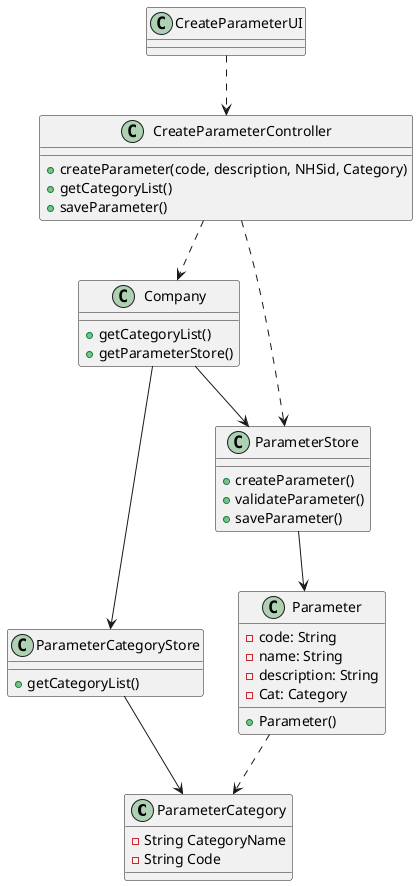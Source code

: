 @startuml

class ParameterCategory {
  -String CategoryName
  -String Code
}

class Company{
+getCategoryList()
+getParameterStore()
}

class CreateParameterController {
+createParameter(code, description, NHSid, Category)
+getCategoryList()
+saveParameter()
}

class CreateParameterUI{
}

class ParameterCategoryStore{
+getCategoryList()
}

class ParameterStore{
+createParameter()
+validateParameter()
+saveParameter()
}

class Parameter{
-code: String
-name: String
-description: String
-Cat: Category
+Parameter()
}

CreateParameterUI ..> CreateParameterController

CreateParameterController ..> Company
CreateParameterController ..> ParameterStore

Company --> ParameterCategoryStore
Company --> ParameterStore

ParameterStore --> Parameter

ParameterCategoryStore --> ParameterCategory



Parameter  ..>  ParameterCategory
@enduml